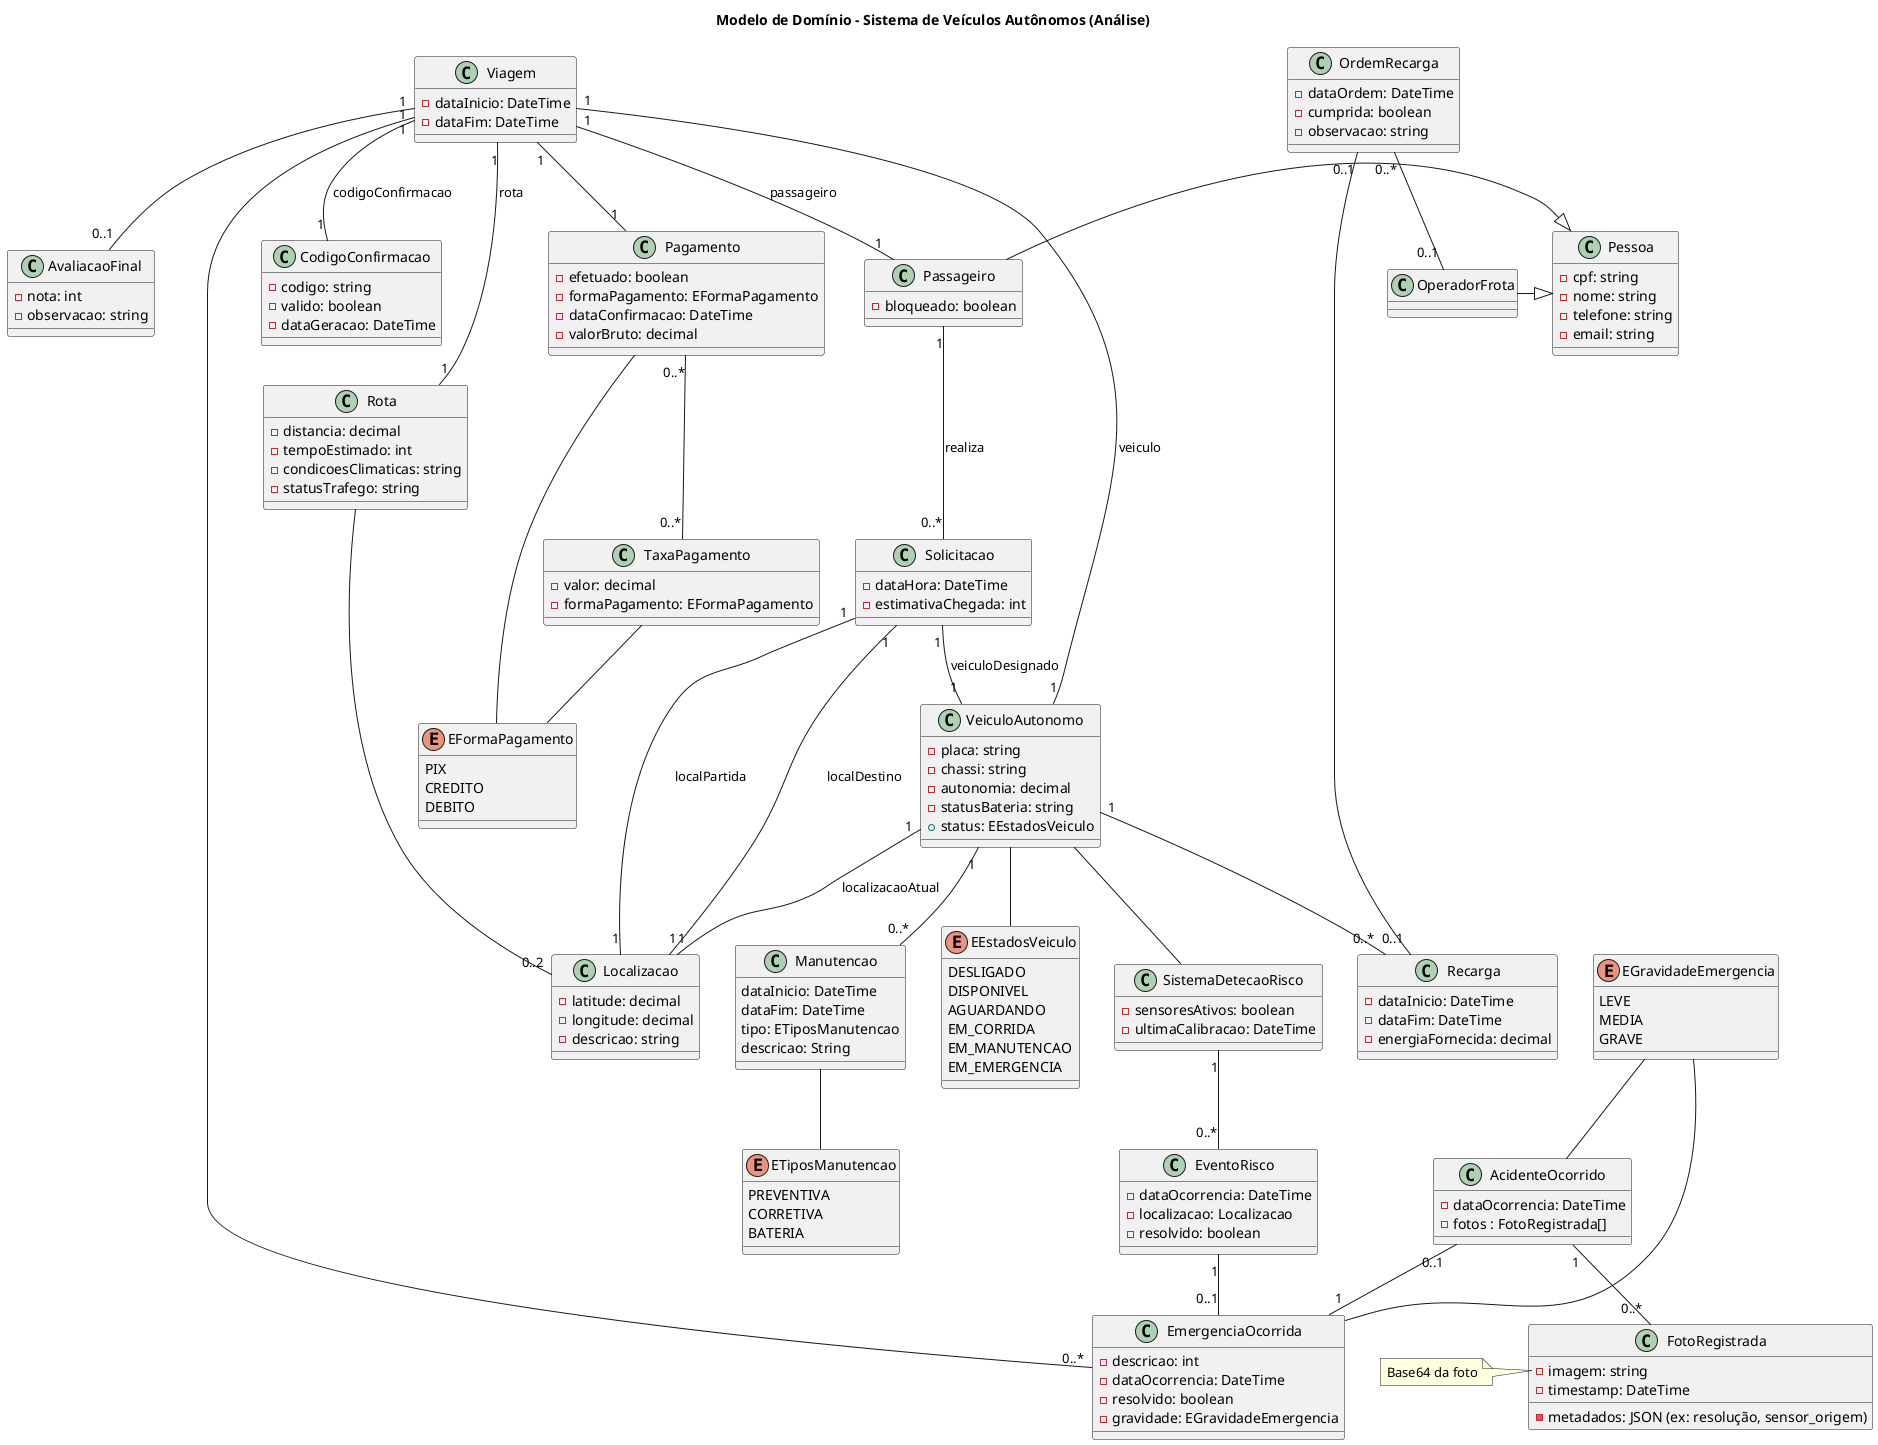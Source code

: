 @startuml
title Modelo de Domínio - Sistema de Veículos Autônomos (Análise)

class Pessoa {
  - cpf: string
  - nome: string
  - telefone: string
  - email: string
}

class Localizacao {
  - latitude: decimal
  - longitude: decimal
  - descricao: string
}

class VeiculoAutonomo {
  - placa: string
  - chassi: string
  - autonomia: decimal
  - statusBateria: string
  + status: EEstadosVeiculo
}

class Manutencao {
  dataInicio: DateTime
  dataFim: DateTime
  tipo: ETiposManutencao
  descricao: String
}

Enum ETiposManutencao{
  PREVENTIVA
  CORRETIVA
  BATERIA
}

Enum EEstadosVeiculo{
  DESLIGADO
  DISPONIVEL
  AGUARDANDO
  EM_CORRIDA
  EM_MANUTENCAO
  EM_EMERGENCIA
}

class Solicitacao {
  - dataHora: DateTime
  - estimativaChegada: int
}

class Viagem {
  - dataInicio: DateTime
  - dataFim: DateTime
}

class AvaliacaoFinal {
    - nota: int
    - observacao: string
}

class EmergenciaOcorrida {
    - descricao: int
    - dataOcorrencia: DateTime
    - resolvido: boolean
    - gravidade: EGravidadeEmergencia
}

class AcidenteOcorrido{
    - dataOcorrencia: DateTime
    - fotos : FotoRegistrada[]
}

class FotoRegistrada{
  - imagem: string
  - timestamp: DateTime
  - metadados: JSON (ex: resolução, sensor_origem)
}

note left of FotoRegistrada::"imagem: string"
  Base64 da foto
end note

Enum EGravidadeEmergencia{
    LEVE
    MEDIA
    GRAVE
}

class CodigoConfirmacao {
  - codigo: string
  - valido: boolean
  - dataGeracao: DateTime
}

class Rota {
  - distancia: decimal
  - tempoEstimado: int
  - condicoesClimaticas: string
  - statusTrafego: string
}

class SistemaDetecaoRisco {
  - sensoresAtivos: boolean
  - ultimaCalibracao: DateTime
}

class EventoRisco {
  - dataOcorrencia: DateTime
  - localizacao: Localizacao
  - resolvido: boolean
}

class Pagamento {
 - efetuado: boolean
 - formaPagamento: EFormaPagamento
 - dataConfirmacao: DateTime
 - valorBruto: decimal
}

class TaxaPagamento{
 - valor: decimal
 - formaPagamento: EFormaPagamento
}

Enum EFormaPagamento {
PIX
CREDITO
DEBITO
}

class Passageiro{
- bloqueado: boolean
}

class OperadorFrota

class Recarga {
  - dataInicio: DateTime
  - dataFim: DateTime
  - energiaFornecida: decimal
}

class OrdemRecarga{
  - dataOrdem: DateTime
  - cumprida: boolean
  - observacao: string
}

Passageiro -|> Pessoa
OperadorFrota -|> Pessoa
Passageiro "1" -- "0..*" Solicitacao : realiza
Solicitacao "1" -- "1" Localizacao : localPartida
Solicitacao "1" -- "1" Localizacao : localDestino
Solicitacao "1" -- "1" VeiculoAutonomo : veiculoDesignado

Viagem "1" -- "1" Passageiro : passageiro
Viagem "1" -- "1" VeiculoAutonomo : veiculo
Viagem "1" -- "1" CodigoConfirmacao : codigoConfirmacao
Viagem "1" -- "1" Rota : rota
Viagem "1" -- "0..1" AvaliacaoFinal
Viagem "1" -- "0..*" EmergenciaOcorrida
Viagem "1" -- "1" Pagamento

OrdemRecarga "0..1" -- "0..1" Recarga
OrdemRecarga "0..*" -- "0..1" OperadorFrota

Pagamento -- EFormaPagamento
Pagamento "0..*" -- "0..*" TaxaPagamento
TaxaPagamento -- EFormaPagamento

EGravidadeEmergencia -- EmergenciaOcorrida
AcidenteOcorrido "0..1" -- "1" EmergenciaOcorrida
EGravidadeEmergencia -- AcidenteOcorrido
AcidenteOcorrido "1" -- "0..*" FotoRegistrada

VeiculoAutonomo "1" -- "1" Localizacao : localizacaoAtual
VeiculoAutonomo -- SistemaDetecaoRisco
VeiculoAutonomo -- EEstadosVeiculo
VeiculoAutonomo "1" -- "0..*" Manutencao
VeiculoAutonomo "1" -- "0..*" Recarga
Rota -- "0..2" Localizacao

Manutencao -- ETiposManutencao

SistemaDetecaoRisco "1" -- "0..*" EventoRisco
EventoRisco "1" -- "0..1" EmergenciaOcorrida
@enduml